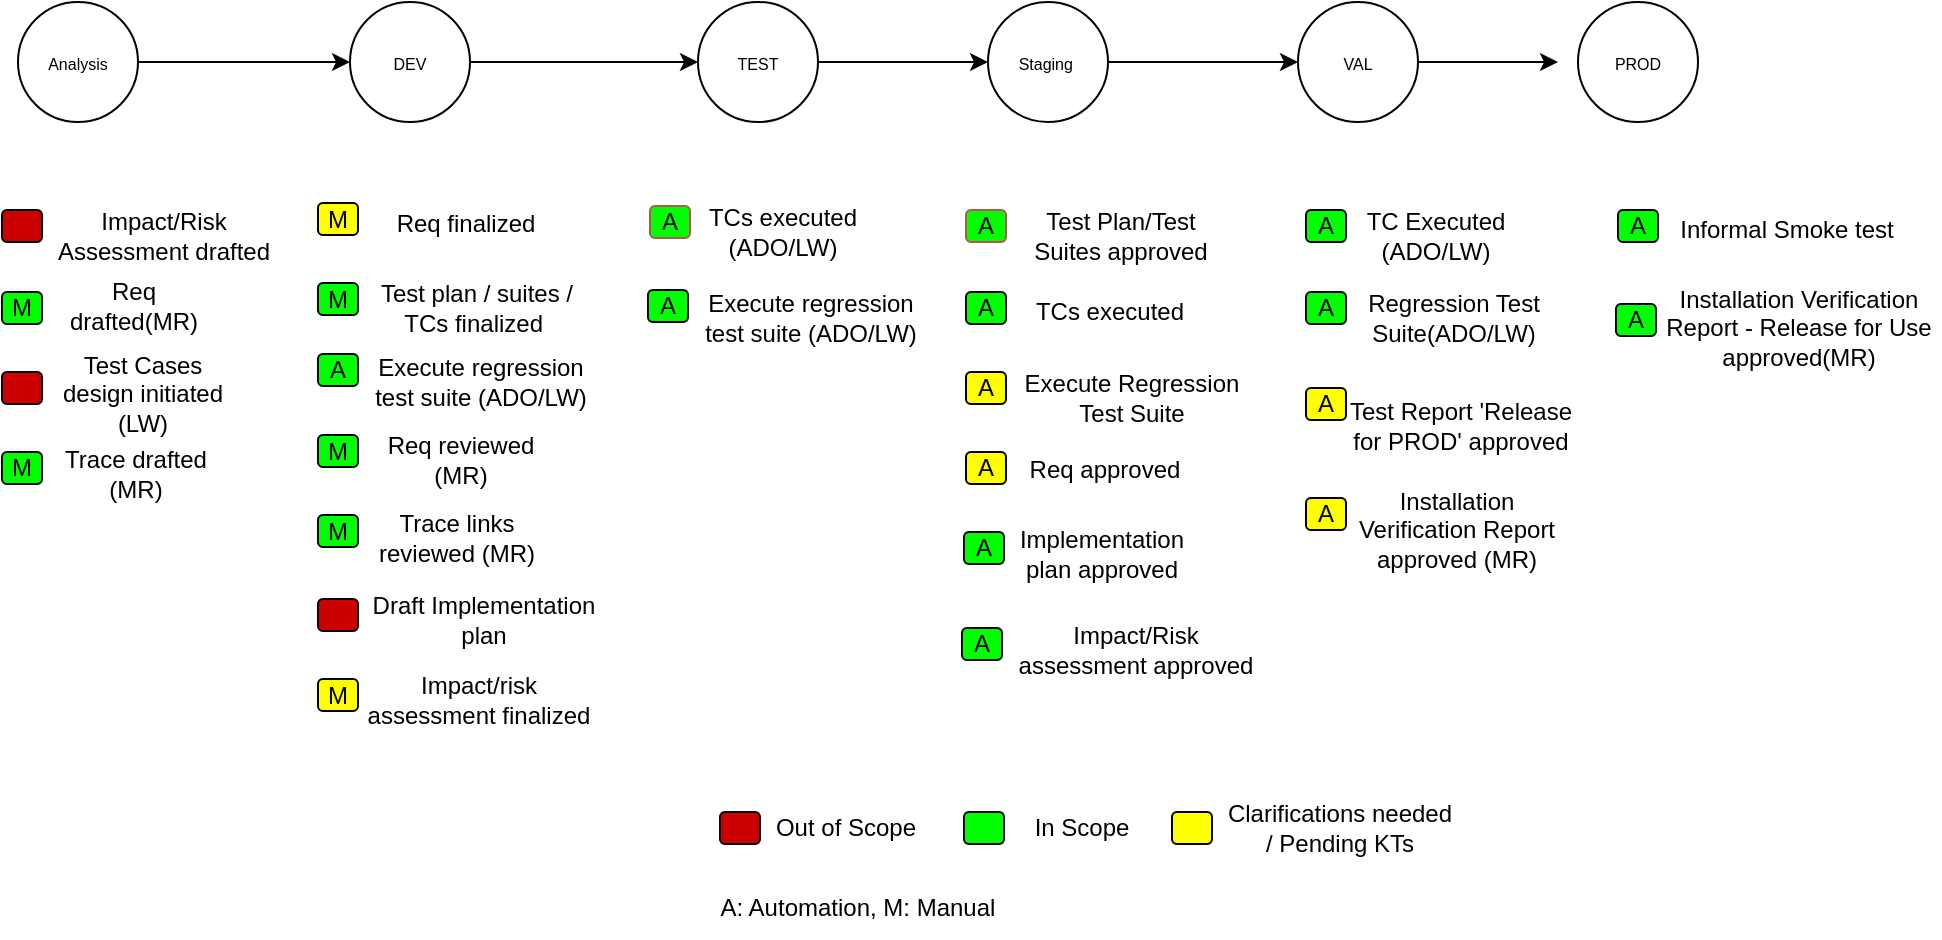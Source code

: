 <mxfile version="20.8.20" type="github">
  <diagram name="Page-1" id="ER8tIIyysnPyL9fk-AmR">
    <mxGraphModel dx="1984" dy="614" grid="1" gridSize="10" guides="1" tooltips="1" connect="1" arrows="1" fold="1" page="1" pageScale="1" pageWidth="850" pageHeight="1100" math="0" shadow="0">
      <root>
        <mxCell id="0" />
        <mxCell id="1" parent="0" />
        <mxCell id="MDNkvH54Dq_xONUf3aXB-1" style="edgeStyle=orthogonalEdgeStyle;rounded=0;orthogonalLoop=1;jettySize=auto;html=1;entryX=0;entryY=0.5;entryDx=0;entryDy=0;" parent="1" source="MDNkvH54Dq_xONUf3aXB-2" target="MDNkvH54Dq_xONUf3aXB-6" edge="1">
          <mxGeometry relative="1" as="geometry" />
        </mxCell>
        <mxCell id="MDNkvH54Dq_xONUf3aXB-2" value="" style="ellipse;whiteSpace=wrap;html=1;aspect=fixed;" parent="1" vertex="1">
          <mxGeometry x="46" y="80" width="60" height="60" as="geometry" />
        </mxCell>
        <mxCell id="MDNkvH54Dq_xONUf3aXB-3" value="&lt;font style=&quot;font-size: 8px;&quot;&gt;DEV&lt;/font&gt;" style="text;html=1;strokeColor=none;fillColor=none;align=center;verticalAlign=middle;whiteSpace=wrap;rounded=0;" parent="1" vertex="1">
          <mxGeometry x="46" y="95" width="60" height="30" as="geometry" />
        </mxCell>
        <mxCell id="MDNkvH54Dq_xONUf3aXB-4" style="edgeStyle=orthogonalEdgeStyle;rounded=0;orthogonalLoop=1;jettySize=auto;html=1;entryX=0;entryY=0.5;entryDx=0;entryDy=0;" parent="1" source="MDNkvH54Dq_xONUf3aXB-5" target="MDNkvH54Dq_xONUf3aXB-9" edge="1">
          <mxGeometry relative="1" as="geometry" />
        </mxCell>
        <mxCell id="MDNkvH54Dq_xONUf3aXB-5" value="" style="ellipse;whiteSpace=wrap;html=1;aspect=fixed;" parent="1" vertex="1">
          <mxGeometry x="220" y="80" width="60" height="60" as="geometry" />
        </mxCell>
        <mxCell id="MDNkvH54Dq_xONUf3aXB-6" value="&lt;font style=&quot;font-size: 8px;&quot;&gt;TEST&lt;/font&gt;" style="text;html=1;strokeColor=none;fillColor=none;align=center;verticalAlign=middle;whiteSpace=wrap;rounded=0;" parent="1" vertex="1">
          <mxGeometry x="220" y="95" width="60" height="30" as="geometry" />
        </mxCell>
        <mxCell id="MDNkvH54Dq_xONUf3aXB-7" style="edgeStyle=orthogonalEdgeStyle;rounded=0;orthogonalLoop=1;jettySize=auto;html=1;entryX=0;entryY=0.5;entryDx=0;entryDy=0;" parent="1" source="MDNkvH54Dq_xONUf3aXB-8" target="MDNkvH54Dq_xONUf3aXB-12" edge="1">
          <mxGeometry relative="1" as="geometry" />
        </mxCell>
        <mxCell id="MDNkvH54Dq_xONUf3aXB-8" value="" style="ellipse;whiteSpace=wrap;html=1;aspect=fixed;" parent="1" vertex="1">
          <mxGeometry x="365" y="80" width="60" height="60" as="geometry" />
        </mxCell>
        <mxCell id="MDNkvH54Dq_xONUf3aXB-9" value="&lt;font style=&quot;font-size: 8px;&quot;&gt;Staging&lt;span style=&quot;white-space: pre;&quot;&gt;	&lt;/span&gt;&lt;/font&gt;" style="text;html=1;strokeColor=none;fillColor=none;align=center;verticalAlign=middle;whiteSpace=wrap;rounded=0;" parent="1" vertex="1">
          <mxGeometry x="365" y="95" width="60" height="30" as="geometry" />
        </mxCell>
        <mxCell id="MDNkvH54Dq_xONUf3aXB-10" style="edgeStyle=orthogonalEdgeStyle;rounded=0;orthogonalLoop=1;jettySize=auto;html=1;" parent="1" source="MDNkvH54Dq_xONUf3aXB-11" edge="1">
          <mxGeometry relative="1" as="geometry">
            <mxPoint x="650" y="110" as="targetPoint" />
          </mxGeometry>
        </mxCell>
        <mxCell id="MDNkvH54Dq_xONUf3aXB-11" value="" style="ellipse;whiteSpace=wrap;html=1;aspect=fixed;" parent="1" vertex="1">
          <mxGeometry x="520" y="80" width="60" height="60" as="geometry" />
        </mxCell>
        <mxCell id="MDNkvH54Dq_xONUf3aXB-12" value="&lt;font style=&quot;font-size: 8px;&quot;&gt;VAL&lt;/font&gt;" style="text;html=1;strokeColor=none;fillColor=none;align=center;verticalAlign=middle;whiteSpace=wrap;rounded=0;" parent="1" vertex="1">
          <mxGeometry x="520" y="95" width="60" height="30" as="geometry" />
        </mxCell>
        <mxCell id="MDNkvH54Dq_xONUf3aXB-13" value="" style="ellipse;whiteSpace=wrap;html=1;aspect=fixed;" parent="1" vertex="1">
          <mxGeometry x="660" y="80" width="60" height="60" as="geometry" />
        </mxCell>
        <mxCell id="MDNkvH54Dq_xONUf3aXB-14" value="&lt;font style=&quot;font-size: 8px;&quot;&gt;PROD&lt;/font&gt;" style="text;html=1;strokeColor=none;fillColor=none;align=center;verticalAlign=middle;whiteSpace=wrap;rounded=0;" parent="1" vertex="1">
          <mxGeometry x="660" y="95" width="60" height="30" as="geometry" />
        </mxCell>
        <mxCell id="MDNkvH54Dq_xONUf3aXB-15" value="Informal Smoke test" style="text;html=1;strokeColor=none;fillColor=none;align=center;verticalAlign=middle;whiteSpace=wrap;rounded=0;" parent="1" vertex="1">
          <mxGeometry x="694" y="179" width="141" height="30" as="geometry" />
        </mxCell>
        <mxCell id="MDNkvH54Dq_xONUf3aXB-20" value="A: Automation, M: Manual" style="text;html=1;strokeColor=none;fillColor=none;align=center;verticalAlign=middle;whiteSpace=wrap;rounded=0;" parent="1" vertex="1">
          <mxGeometry x="199" y="518" width="202" height="30" as="geometry" />
        </mxCell>
        <mxCell id="MDNkvH54Dq_xONUf3aXB-21" value="Impact/Risk Assessment drafted" style="text;html=1;strokeColor=none;fillColor=none;align=center;verticalAlign=middle;whiteSpace=wrap;rounded=0;" parent="1" vertex="1">
          <mxGeometry x="-105" y="182" width="116" height="30" as="geometry" />
        </mxCell>
        <mxCell id="MDNkvH54Dq_xONUf3aXB-22" value="Req drafted(MR)" style="text;html=1;strokeColor=none;fillColor=none;align=center;verticalAlign=middle;whiteSpace=wrap;rounded=0;" parent="1" vertex="1">
          <mxGeometry x="-104" y="217" width="84" height="30" as="geometry" />
        </mxCell>
        <mxCell id="MDNkvH54Dq_xONUf3aXB-23" value="Test Cases design initiated (LW)" style="text;html=1;strokeColor=none;fillColor=none;align=center;verticalAlign=middle;whiteSpace=wrap;rounded=0;" parent="1" vertex="1">
          <mxGeometry x="-107" y="261" width="99" height="30" as="geometry" />
        </mxCell>
        <mxCell id="MDNkvH54Dq_xONUf3aXB-24" value="Trace drafted (MR)" style="text;html=1;strokeColor=none;fillColor=none;align=center;verticalAlign=middle;whiteSpace=wrap;rounded=0;" parent="1" vertex="1">
          <mxGeometry x="-98" y="301" width="74" height="30" as="geometry" />
        </mxCell>
        <mxCell id="MDNkvH54Dq_xONUf3aXB-25" value="" style="ellipse;whiteSpace=wrap;html=1;aspect=fixed;" parent="1" vertex="1">
          <mxGeometry x="-120" y="80" width="60" height="60" as="geometry" />
        </mxCell>
        <mxCell id="MDNkvH54Dq_xONUf3aXB-26" style="edgeStyle=orthogonalEdgeStyle;rounded=0;orthogonalLoop=1;jettySize=auto;html=1;entryX=0;entryY=0.5;entryDx=0;entryDy=0;" parent="1" source="MDNkvH54Dq_xONUf3aXB-27" target="MDNkvH54Dq_xONUf3aXB-3" edge="1">
          <mxGeometry relative="1" as="geometry" />
        </mxCell>
        <mxCell id="MDNkvH54Dq_xONUf3aXB-27" value="&lt;font style=&quot;font-size: 8px;&quot;&gt;Analysis&lt;/font&gt;" style="text;html=1;strokeColor=none;fillColor=none;align=center;verticalAlign=middle;whiteSpace=wrap;rounded=0;" parent="1" vertex="1">
          <mxGeometry x="-120" y="95" width="60" height="30" as="geometry" />
        </mxCell>
        <mxCell id="MDNkvH54Dq_xONUf3aXB-35" value="Implementation plan approved" style="text;html=1;strokeColor=none;fillColor=none;align=center;verticalAlign=middle;whiteSpace=wrap;rounded=0;" parent="1" vertex="1">
          <mxGeometry x="379" y="341" width="86" height="30" as="geometry" />
        </mxCell>
        <mxCell id="MDNkvH54Dq_xONUf3aXB-38" value="Test Plan/Test Suites approved" style="text;html=1;strokeColor=none;fillColor=none;align=center;verticalAlign=middle;whiteSpace=wrap;rounded=0;" parent="1" vertex="1">
          <mxGeometry x="383" y="182" width="97" height="30" as="geometry" />
        </mxCell>
        <mxCell id="MDNkvH54Dq_xONUf3aXB-39" value="TCs executed" style="text;html=1;strokeColor=none;fillColor=none;align=center;verticalAlign=middle;whiteSpace=wrap;rounded=0;" parent="1" vertex="1">
          <mxGeometry x="371" y="220" width="110" height="30" as="geometry" />
        </mxCell>
        <mxCell id="MDNkvH54Dq_xONUf3aXB-40" value="Execute Regression Test Suite" style="text;html=1;strokeColor=none;fillColor=none;align=center;verticalAlign=middle;whiteSpace=wrap;rounded=0;" parent="1" vertex="1">
          <mxGeometry x="381" y="263" width="112" height="30" as="geometry" />
        </mxCell>
        <mxCell id="MDNkvH54Dq_xONUf3aXB-41" value="Req approved" style="text;html=1;strokeColor=none;fillColor=none;align=center;verticalAlign=middle;whiteSpace=wrap;rounded=0;" parent="1" vertex="1">
          <mxGeometry x="375" y="299" width="97" height="30" as="geometry" />
        </mxCell>
        <mxCell id="MDNkvH54Dq_xONUf3aXB-42" value="A" style="rounded=1;whiteSpace=wrap;html=1;fillColor=#00FF00;strokeColor=#b85450;" parent="1" vertex="1">
          <mxGeometry x="354" y="184" width="20" height="16" as="geometry" />
        </mxCell>
        <mxCell id="MDNkvH54Dq_xONUf3aXB-43" value="A" style="rounded=1;whiteSpace=wrap;html=1;fillColor=#00FF00;" parent="1" vertex="1">
          <mxGeometry x="354" y="225" width="20" height="16" as="geometry" />
        </mxCell>
        <mxCell id="MDNkvH54Dq_xONUf3aXB-44" value="A" style="rounded=1;whiteSpace=wrap;html=1;fillColor=#FFFF00;" parent="1" vertex="1">
          <mxGeometry x="354" y="265" width="20" height="16" as="geometry" />
        </mxCell>
        <mxCell id="MDNkvH54Dq_xONUf3aXB-45" value="A" style="rounded=1;whiteSpace=wrap;html=1;fillColor=#FFFF00;" parent="1" vertex="1">
          <mxGeometry x="354" y="305" width="20" height="16" as="geometry" />
        </mxCell>
        <mxCell id="MDNkvH54Dq_xONUf3aXB-46" value="A" style="rounded=1;whiteSpace=wrap;html=1;fillColor=#00FF00;" parent="1" vertex="1">
          <mxGeometry x="353" y="345" width="20" height="16" as="geometry" />
        </mxCell>
        <mxCell id="MDNkvH54Dq_xONUf3aXB-49" value="Impact/Risk assessment approved" style="text;html=1;strokeColor=none;fillColor=none;align=center;verticalAlign=middle;whiteSpace=wrap;rounded=0;" parent="1" vertex="1">
          <mxGeometry x="378" y="389" width="122" height="30" as="geometry" />
        </mxCell>
        <mxCell id="MDNkvH54Dq_xONUf3aXB-50" value="A" style="rounded=1;whiteSpace=wrap;html=1;fillColor=#00FF00;" parent="1" vertex="1">
          <mxGeometry x="352" y="393" width="20" height="16" as="geometry" />
        </mxCell>
        <mxCell id="MDNkvH54Dq_xONUf3aXB-58" value="M" style="rounded=1;whiteSpace=wrap;html=1;fillColor=#00FF00;" parent="1" vertex="1">
          <mxGeometry x="-128" y="225" width="20" height="16" as="geometry" />
        </mxCell>
        <mxCell id="MDNkvH54Dq_xONUf3aXB-59" value="" style="rounded=1;whiteSpace=wrap;html=1;fillColor=#CC0000;" parent="1" vertex="1">
          <mxGeometry x="-128" y="265" width="20" height="16" as="geometry" />
        </mxCell>
        <mxCell id="MDNkvH54Dq_xONUf3aXB-60" value="M" style="rounded=1;whiteSpace=wrap;html=1;fillColor=#00FF00;" parent="1" vertex="1">
          <mxGeometry x="-128" y="305" width="20" height="16" as="geometry" />
        </mxCell>
        <mxCell id="MDNkvH54Dq_xONUf3aXB-61" value="A" style="rounded=1;whiteSpace=wrap;html=1;fillColor=#FFFF00;" parent="1" vertex="1">
          <mxGeometry x="524" y="328" width="20" height="16" as="geometry" />
        </mxCell>
        <mxCell id="MDNkvH54Dq_xONUf3aXB-62" value="Installation Verification Report approved (MR)" style="text;html=1;strokeColor=none;fillColor=none;align=center;verticalAlign=middle;whiteSpace=wrap;rounded=0;" parent="1" vertex="1">
          <mxGeometry x="545" y="329" width="109" height="30" as="geometry" />
        </mxCell>
        <mxCell id="MDNkvH54Dq_xONUf3aXB-63" value="TC Executed (ADO/LW)" style="text;html=1;strokeColor=none;fillColor=none;align=center;verticalAlign=middle;whiteSpace=wrap;rounded=0;" parent="1" vertex="1">
          <mxGeometry x="552" y="182" width="74" height="30" as="geometry" />
        </mxCell>
        <mxCell id="MDNkvH54Dq_xONUf3aXB-64" value="Regression Test Suite(ADO/LW)" style="text;html=1;strokeColor=none;fillColor=none;align=center;verticalAlign=middle;whiteSpace=wrap;rounded=0;" parent="1" vertex="1">
          <mxGeometry x="553" y="223" width="90" height="30" as="geometry" />
        </mxCell>
        <mxCell id="MDNkvH54Dq_xONUf3aXB-65" value="Test Report &#39;Release for PROD&#39; approved" style="text;html=1;strokeColor=none;fillColor=none;align=center;verticalAlign=middle;whiteSpace=wrap;rounded=0;" parent="1" vertex="1">
          <mxGeometry x="545" y="278" width="113" height="27" as="geometry" />
        </mxCell>
        <mxCell id="MDNkvH54Dq_xONUf3aXB-66" style="edgeStyle=orthogonalEdgeStyle;rounded=0;orthogonalLoop=1;jettySize=auto;html=1;exitX=0.5;exitY=1;exitDx=0;exitDy=0;" parent="1" source="MDNkvH54Dq_xONUf3aXB-62" target="MDNkvH54Dq_xONUf3aXB-62" edge="1">
          <mxGeometry relative="1" as="geometry" />
        </mxCell>
        <mxCell id="MDNkvH54Dq_xONUf3aXB-67" value="A" style="rounded=1;whiteSpace=wrap;html=1;fillColor=#FFFF00;" parent="1" vertex="1">
          <mxGeometry x="524" y="273" width="20" height="16" as="geometry" />
        </mxCell>
        <mxCell id="MDNkvH54Dq_xONUf3aXB-68" value="A" style="rounded=1;whiteSpace=wrap;html=1;fillColor=#00FF00;" parent="1" vertex="1">
          <mxGeometry x="524" y="225" width="20" height="16" as="geometry" />
        </mxCell>
        <mxCell id="MDNkvH54Dq_xONUf3aXB-69" value="A" style="rounded=1;whiteSpace=wrap;html=1;fillColor=#00FF00;" parent="1" vertex="1">
          <mxGeometry x="524" y="184" width="20" height="16" as="geometry" />
        </mxCell>
        <mxCell id="MDNkvH54Dq_xONUf3aXB-70" value="A" style="rounded=1;whiteSpace=wrap;html=1;fillColor=#00FF00;" parent="1" vertex="1">
          <mxGeometry x="680" y="184" width="20" height="16" as="geometry" />
        </mxCell>
        <mxCell id="MDNkvH54Dq_xONUf3aXB-71" value="" style="rounded=1;whiteSpace=wrap;html=1;fillColor=#CC0000;" parent="1" vertex="1">
          <mxGeometry x="-128" y="184" width="20" height="16" as="geometry" />
        </mxCell>
        <mxCell id="MDNkvH54Dq_xONUf3aXB-80" value="Installation Verification Report - Release for Use approved(MR)" style="text;html=1;strokeColor=none;fillColor=none;align=center;verticalAlign=middle;whiteSpace=wrap;rounded=0;" parent="1" vertex="1">
          <mxGeometry x="700" y="228" width="141" height="30" as="geometry" />
        </mxCell>
        <mxCell id="MDNkvH54Dq_xONUf3aXB-81" value="A" style="rounded=1;whiteSpace=wrap;html=1;fillColor=#00FF00;" parent="1" vertex="1">
          <mxGeometry x="679" y="231" width="20" height="16" as="geometry" />
        </mxCell>
        <mxCell id="MDNkvH54Dq_xONUf3aXB-89" value="" style="group" parent="1" vertex="1" connectable="0">
          <mxGeometry x="231" y="478" width="370" height="30" as="geometry" />
        </mxCell>
        <mxCell id="MDNkvH54Dq_xONUf3aXB-18" value="Clarifications needed / Pending KTs" style="text;html=1;strokeColor=none;fillColor=none;align=center;verticalAlign=middle;whiteSpace=wrap;rounded=0;" parent="MDNkvH54Dq_xONUf3aXB-89" vertex="1">
          <mxGeometry x="250" width="120" height="30" as="geometry" />
        </mxCell>
        <mxCell id="MDNkvH54Dq_xONUf3aXB-84" value="" style="rounded=1;whiteSpace=wrap;html=1;fillColor=#CC0000;" parent="MDNkvH54Dq_xONUf3aXB-89" vertex="1">
          <mxGeometry y="7" width="20" height="16" as="geometry" />
        </mxCell>
        <mxCell id="MDNkvH54Dq_xONUf3aXB-85" value="Out of Scope" style="text;html=1;strokeColor=none;fillColor=none;align=center;verticalAlign=middle;whiteSpace=wrap;rounded=0;" parent="MDNkvH54Dq_xONUf3aXB-89" vertex="1">
          <mxGeometry x="23" width="80" height="30" as="geometry" />
        </mxCell>
        <mxCell id="MDNkvH54Dq_xONUf3aXB-86" value="In Scope" style="text;html=1;strokeColor=none;fillColor=none;align=center;verticalAlign=middle;whiteSpace=wrap;rounded=0;" parent="MDNkvH54Dq_xONUf3aXB-89" vertex="1">
          <mxGeometry x="142" width="78" height="30" as="geometry" />
        </mxCell>
        <mxCell id="MDNkvH54Dq_xONUf3aXB-87" value="" style="rounded=1;whiteSpace=wrap;html=1;fillColor=#00FF00;" parent="MDNkvH54Dq_xONUf3aXB-89" vertex="1">
          <mxGeometry x="122" y="7" width="20" height="16" as="geometry" />
        </mxCell>
        <mxCell id="MDNkvH54Dq_xONUf3aXB-88" value="" style="rounded=1;whiteSpace=wrap;html=1;fillColor=#FFFF00;" parent="MDNkvH54Dq_xONUf3aXB-89" vertex="1">
          <mxGeometry x="226" y="7" width="20" height="16" as="geometry" />
        </mxCell>
        <mxCell id="Q5S5uhjUgmnOi1odFuxk-1" value="" style="group" vertex="1" connectable="0" parent="1">
          <mxGeometry x="30" y="175.5" width="141" height="273" as="geometry" />
        </mxCell>
        <mxCell id="MDNkvH54Dq_xONUf3aXB-28" value="Req finalized" style="text;html=1;strokeColor=none;fillColor=none;align=center;verticalAlign=middle;whiteSpace=wrap;rounded=0;" parent="Q5S5uhjUgmnOi1odFuxk-1" vertex="1">
          <mxGeometry x="25" width="98" height="30" as="geometry" />
        </mxCell>
        <mxCell id="MDNkvH54Dq_xONUf3aXB-29" value="Test plan / suites / TCs finalized&amp;nbsp;" style="text;html=1;strokeColor=none;fillColor=none;align=center;verticalAlign=middle;whiteSpace=wrap;rounded=0;" parent="Q5S5uhjUgmnOi1odFuxk-1" vertex="1">
          <mxGeometry x="26" y="42" width="107" height="30" as="geometry" />
        </mxCell>
        <mxCell id="MDNkvH54Dq_xONUf3aXB-30" value="Execute regression test suite (ADO/LW)" style="text;html=1;strokeColor=none;fillColor=none;align=center;verticalAlign=middle;whiteSpace=wrap;rounded=0;" parent="Q5S5uhjUgmnOi1odFuxk-1" vertex="1">
          <mxGeometry x="22" y="79" width="119" height="30" as="geometry" />
        </mxCell>
        <mxCell id="MDNkvH54Dq_xONUf3aXB-31" value="Req reviewed (MR)" style="text;html=1;strokeColor=none;fillColor=none;align=center;verticalAlign=middle;whiteSpace=wrap;rounded=0;" parent="Q5S5uhjUgmnOi1odFuxk-1" vertex="1">
          <mxGeometry x="28" y="118" width="87" height="30" as="geometry" />
        </mxCell>
        <mxCell id="MDNkvH54Dq_xONUf3aXB-32" value="Trace links reviewed (MR)" style="text;html=1;strokeColor=none;fillColor=none;align=center;verticalAlign=middle;whiteSpace=wrap;rounded=0;" parent="Q5S5uhjUgmnOi1odFuxk-1" vertex="1">
          <mxGeometry x="28" y="157" width="83" height="30" as="geometry" />
        </mxCell>
        <mxCell id="MDNkvH54Dq_xONUf3aXB-33" value="Draft Implementation plan" style="text;html=1;strokeColor=none;fillColor=none;align=center;verticalAlign=middle;whiteSpace=wrap;rounded=0;" parent="Q5S5uhjUgmnOi1odFuxk-1" vertex="1">
          <mxGeometry x="25" y="198" width="116" height="30" as="geometry" />
        </mxCell>
        <mxCell id="MDNkvH54Dq_xONUf3aXB-34" value="Impact/risk assessment finalized" style="text;html=1;strokeColor=none;fillColor=none;align=center;verticalAlign=middle;whiteSpace=wrap;rounded=0;" parent="Q5S5uhjUgmnOi1odFuxk-1" vertex="1">
          <mxGeometry x="20" y="238" width="121" height="30" as="geometry" />
        </mxCell>
        <mxCell id="MDNkvH54Dq_xONUf3aXB-51" value="M" style="rounded=1;whiteSpace=wrap;html=1;fillColor=#FFFF00;" parent="Q5S5uhjUgmnOi1odFuxk-1" vertex="1">
          <mxGeometry y="5" width="20" height="16" as="geometry" />
        </mxCell>
        <mxCell id="MDNkvH54Dq_xONUf3aXB-52" value="M" style="rounded=1;whiteSpace=wrap;html=1;fillColor=#00FF00;" parent="Q5S5uhjUgmnOi1odFuxk-1" vertex="1">
          <mxGeometry y="45" width="20" height="16" as="geometry" />
        </mxCell>
        <mxCell id="MDNkvH54Dq_xONUf3aXB-53" value="A" style="rounded=1;whiteSpace=wrap;html=1;fillColor=#00FF00;" parent="Q5S5uhjUgmnOi1odFuxk-1" vertex="1">
          <mxGeometry y="80.5" width="20" height="16" as="geometry" />
        </mxCell>
        <mxCell id="MDNkvH54Dq_xONUf3aXB-54" value="M" style="rounded=1;whiteSpace=wrap;html=1;fillColor=#00FF00;" parent="Q5S5uhjUgmnOi1odFuxk-1" vertex="1">
          <mxGeometry y="121" width="20" height="16" as="geometry" />
        </mxCell>
        <mxCell id="MDNkvH54Dq_xONUf3aXB-55" value="M" style="rounded=1;whiteSpace=wrap;html=1;fillColor=#00FF00;" parent="Q5S5uhjUgmnOi1odFuxk-1" vertex="1">
          <mxGeometry y="161" width="20" height="16" as="geometry" />
        </mxCell>
        <mxCell id="MDNkvH54Dq_xONUf3aXB-56" value="" style="rounded=1;whiteSpace=wrap;html=1;fillColor=#CC0000;" parent="Q5S5uhjUgmnOi1odFuxk-1" vertex="1">
          <mxGeometry y="203" width="20" height="16" as="geometry" />
        </mxCell>
        <mxCell id="MDNkvH54Dq_xONUf3aXB-57" value="M" style="rounded=1;whiteSpace=wrap;html=1;fillColor=#FFFF00;" parent="Q5S5uhjUgmnOi1odFuxk-1" vertex="1">
          <mxGeometry y="243" width="20" height="16" as="geometry" />
        </mxCell>
        <mxCell id="Q5S5uhjUgmnOi1odFuxk-2" value="TCs executed (ADO/LW)" style="text;html=1;strokeColor=none;fillColor=none;align=center;verticalAlign=middle;whiteSpace=wrap;rounded=0;" vertex="1" parent="1">
          <mxGeometry x="214" y="180" width="97" height="30" as="geometry" />
        </mxCell>
        <mxCell id="Q5S5uhjUgmnOi1odFuxk-3" value="A" style="rounded=1;whiteSpace=wrap;html=1;fillColor=#00FF00;strokeColor=#b85450;" vertex="1" parent="1">
          <mxGeometry x="196" y="182" width="20" height="16" as="geometry" />
        </mxCell>
        <mxCell id="Q5S5uhjUgmnOi1odFuxk-4" value="Execute regression test suite (ADO/LW)" style="text;html=1;strokeColor=none;fillColor=none;align=center;verticalAlign=middle;whiteSpace=wrap;rounded=0;" vertex="1" parent="1">
          <mxGeometry x="217" y="222.5" width="119" height="30" as="geometry" />
        </mxCell>
        <mxCell id="Q5S5uhjUgmnOi1odFuxk-5" value="A" style="rounded=1;whiteSpace=wrap;html=1;fillColor=#00FF00;" vertex="1" parent="1">
          <mxGeometry x="195" y="224" width="20" height="16" as="geometry" />
        </mxCell>
      </root>
    </mxGraphModel>
  </diagram>
</mxfile>
